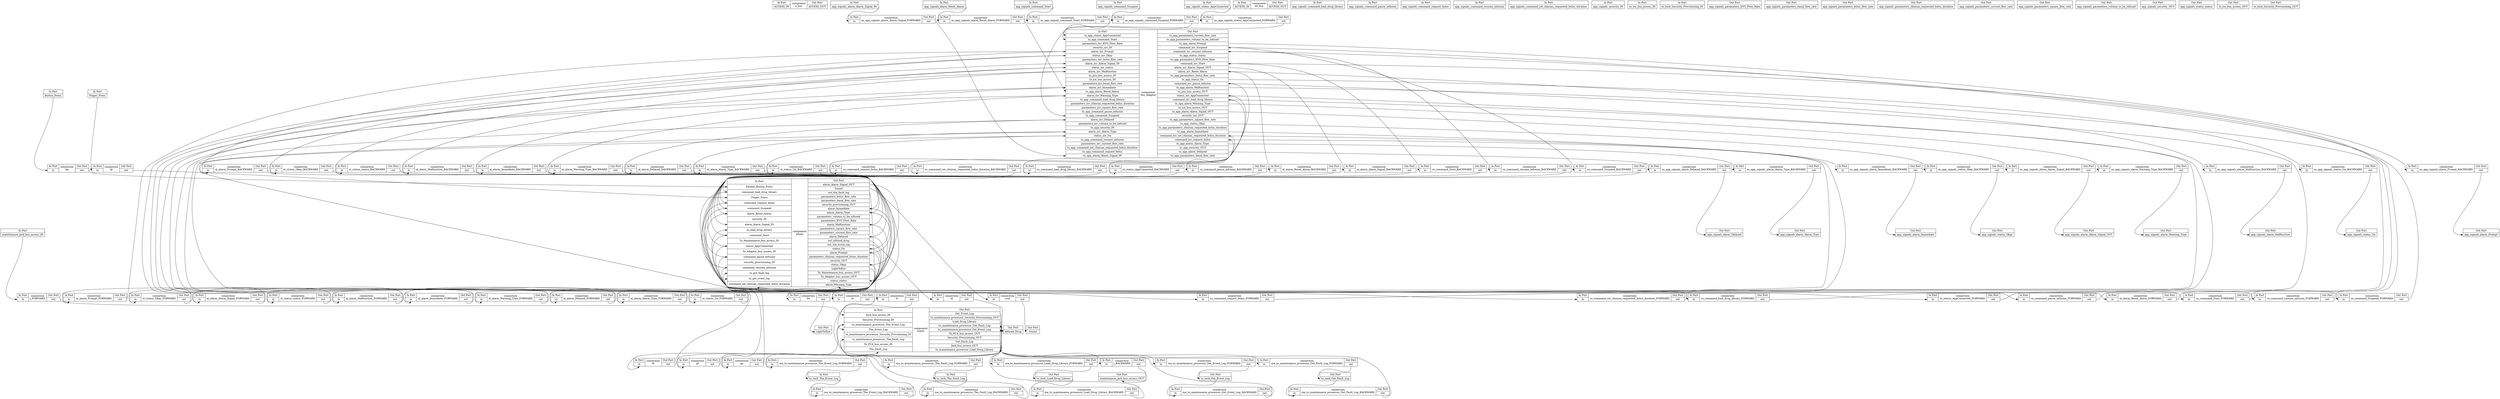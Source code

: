 digraph "component:$$AWAS#wrap_pca_imp_Instance" {

  rankdir=TB

   "component:$$AWAS$wrap_pca_imp_Instance#a_bus" [label="{In Port|<ACCESS_IN>ACCESS_IN} |component\na_bus|{Out Port|<ACCESS_OUT>ACCESS_OUT} ",  shape="record"] 
   "component:$$AWAS$wrap_pca_imp_Instance#bus_adaptor" [label="{In Port|<to_app_status_AppConnected>to_app_status_AppConnected|<to_app_command_Start>to_app_command_Start|<parameters_inv_KVO_Flow_Rate>parameters_inv_KVO_Flow_Rate|<security_inv_IN>security_inv_IN|<alarm_inv_Prompt>alarm_inv_Prompt|<status_inv_Okay>status_inv_Okay|<parameters_inv_bolus_flow_rate>parameters_inv_bolus_flow_rate|<alarm_inv_Alarm_Signal_IN>alarm_inv_Alarm_Signal_IN|<status_inv_status>status_inv_status|<alarm_inv_Malfunction>alarm_inv_Malfunction|<to_pca_bus_access_IN>to_pca_bus_access_IN|<to_ice_bus_access_IN>to_ice_bus_access_IN|<parameters_inv_basal_flow_rate>parameters_inv_basal_flow_rate|<alarm_inv_Immediate>alarm_inv_Immediate|<to_app_alarm_Reset_Alarm>to_app_alarm_Reset_Alarm|<alarm_inv_Warning_Type>alarm_inv_Warning_Type|<to_app_command_load_drug_library>to_app_command_load_drug_library|<parameters_inv_clinican_requested_bolus_duration>parameters_inv_clinican_requested_bolus_duration|<parameters_inv_square_flow_rate>parameters_inv_square_flow_rate|<to_app_command_pause_infusion>to_app_command_pause_infusion|<to_app_command_Suspend>to_app_command_Suspend|<alarm_inv_Delayed>alarm_inv_Delayed|<parameters_inv_volume_to_be_infused>parameters_inv_volume_to_be_infused|<to_app_security_IN>to_app_security_IN|<alarm_inv_Alarm_Type>alarm_inv_Alarm_Type|<status_inv_On>status_inv_On|<to_app_command_resume_infusion>to_app_command_resume_infusion|<parameters_inv_current_flow_rate>parameters_inv_current_flow_rate|<to_app_command_set_clinican_requested_bolus_duration>to_app_command_set_clinican_requested_bolus_duration|<to_app_command_request_bolus>to_app_command_request_bolus|<to_app_alarm_Alarm_Signal_IN>to_app_alarm_Alarm_Signal_IN} |component\nbus_adaptor|{Out Port|<to_app_parameters_current_flow_rate>to_app_parameters_current_flow_rate|<to_app_parameters_volume_to_be_infused>to_app_parameters_volume_to_be_infused|<to_app_alarm_Prompt>to_app_alarm_Prompt|<command_inv_Suspend>command_inv_Suspend|<command_inv_resume_infusion>command_inv_resume_infusion|<to_app_status_status>to_app_status_status|<to_app_parameters_KVO_Flow_Rate>to_app_parameters_KVO_Flow_Rate|<command_inv_Start>command_inv_Start|<alarm_inv_Alarm_Signal_OUT>alarm_inv_Alarm_Signal_OUT|<alarm_inv_Reset_Alarm>alarm_inv_Reset_Alarm|<to_app_parameters_bolus_flow_rate>to_app_parameters_bolus_flow_rate|<to_app_status_On>to_app_status_On|<command_inv_pause_infusion>command_inv_pause_infusion|<to_app_alarm_Malfunction>to_app_alarm_Malfunction|<to_pca_bus_access_OUT>to_pca_bus_access_OUT|<status_inv_AppConnected>status_inv_AppConnected|<command_inv_load_drug_library>command_inv_load_drug_library|<to_app_alarm_Warning_Type>to_app_alarm_Warning_Type|<to_ice_bus_access_OUT>to_ice_bus_access_OUT|<to_app_alarm_Alarm_Signal_OUT>to_app_alarm_Alarm_Signal_OUT|<security_inv_OUT>security_inv_OUT|<to_app_parameters_square_flow_rate>to_app_parameters_square_flow_rate|<to_app_status_Okay>to_app_status_Okay|<to_app_parameters_clinican_requested_bolus_duration>to_app_parameters_clinican_requested_bolus_duration|<to_app_alarm_Immediate>to_app_alarm_Immediate|<command_inv_set_clinican_requested_bolus_duration>command_inv_set_clinican_requested_bolus_duration|<command_inv_request_bolus>command_inv_request_bolus|<to_app_alarm_Alarm_Type>to_app_alarm_Alarm_Type|<to_app_security_OUT>to_app_security_OUT|<to_app_alarm_Delayed>to_app_alarm_Delayed|<to_app_parameters_basal_flow_rate>to_app_parameters_basal_flow_rate} ",  shape="record"] 
   "component:$$AWAS$wrap_pca_imp_Instance#im_bus" [label="{In Port|<ACCESS_IN>ACCESS_IN} |component\nim_bus|{Out Port|<ACCESS_OUT>ACCESS_OUT} ",  shape="record"] 
   "component:$$AWAS$wrap_pca_imp_Instance#maint" [label="{In Port|<Jack_bus_access_IN>Jack_bus_access_IN|<Security_Provisioning_IN>Security_Provisioning_IN|<to_maintenance_processor_The_Event_Log>to_maintenance_processor_The_Event_Log|<The_Event_Log>The_Event_Log|<to_maintenance_processor_Security_Provisioning_IN>to_maintenance_processor_Security_Provisioning_IN|<to_maintenance_processor_The_Fault_Log>to_maintenance_processor_The_Fault_Log|<To_PCA_bus_access_IN>To_PCA_bus_access_IN|<The_Fault_Log>The_Fault_Log} |component\nmaint|{Out Port|<Get_Event_Log>Get_Event_Log|<to_maintenance_processor_Security_Provisioning_OUT>to_maintenance_processor_Security_Provisioning_OUT|<Load_Drug_Library>Load_Drug_Library|<to_maintenance_processor_Get_Fault_Log>to_maintenance_processor_Get_Fault_Log|<to_maintenance_processor_Get_Event_Log>to_maintenance_processor_Get_Event_Log|<To_PCA_bus_access_OUT>To_PCA_bus_access_OUT|<Security_Provisioning_OUT>Security_Provisioning_OUT|<Get_Fault_Log>Get_Fault_Log|<Jack_bus_access_OUT>Jack_bus_access_OUT|<to_maintenance_processor_Load_Drug_Library>to_maintenance_processor_Load_Drug_Library} ",  shape="record"] 
   "component:$$AWAS$wrap_pca_imp_Instance#pump" [label="{In Port|<Patient_Button_Press>Patient_Button_Press|<command_load_drug_library>command_load_drug_library|<Finger_Press>Finger_Press|<command_request_bolus>command_request_bolus|<command_Suspend>command_Suspend|<alarm_Reset_Alarm>alarm_Reset_Alarm|<security_IN>security_IN|<alarm_Alarm_Signal_IN>alarm_Alarm_Signal_IN|<in_load_drug_library>in_load_drug_library|<command_Start>command_Start|<To_Maintenance_bus_access_IN>To_Maintenance_bus_access_IN|<status_AppConnected>status_AppConnected|<To_Adaptor_bus_access_IN>To_Adaptor_bus_access_IN|<command_pause_infusion>command_pause_infusion|<security_provisioning_IN>security_provisioning_IN|<command_resume_infusion>command_resume_infusion|<in_get_fault_log>in_get_fault_log|<in_get_event_log>in_get_event_log|<command_set_clinican_requested_bolus_duration>command_set_clinican_requested_bolus_duration} |component\npump|{Out Port|<alarm_Alarm_Signal_OUT>alarm_Alarm_Signal_OUT|<Sound>Sound|<out_the_fault_log>out_the_fault_log|<parameters_bolus_flow_rate>parameters_bolus_flow_rate|<parameters_basal_flow_rate>parameters_basal_flow_rate|<security_provisioning_OUT>security_provisioning_OUT|<alarm_Immediate>alarm_Immediate|<alarm_Alarm_Type>alarm_Alarm_Type|<parameters_volume_to_be_infused>parameters_volume_to_be_infused|<parameters_KVO_Flow_Rate>parameters_KVO_Flow_Rate|<alarm_Malfunction>alarm_Malfunction|<parameters_square_flow_rate>parameters_square_flow_rate|<parameters_current_flow_rate>parameters_current_flow_rate|<alarm_Delayed>alarm_Delayed|<out_infused_drug>out_infused_drug|<out_the_event_log>out_the_event_log|<status_On>status_On|<alarm_Prompt>alarm_Prompt|<parameters_clinican_requested_bolus_duration>parameters_clinican_requested_bolus_duration|<security_OUT>security_OUT|<status_Okay>status_Okay|<LightToEye>LightToEye|<To_Maintenance_bus_access_OUT>To_Maintenance_bus_access_OUT|<To_Adaptor_bus_access_OUT>To_Adaptor_bus_access_OUT|<status_status>status_status|<alarm_Warning_Type>alarm_Warning_Type} ",  shape="record"] 
   "connection:$$AWAS$wrap_pca_imp_Instance#al_alarm_Alarm_Signal_BACKWARD" [label="{In Port|<in>in} |connection\nal_alarm_Alarm_Signal_BACKWARD|{Out Port|<out>out} ",  shape="record"] 
   "connection:$$AWAS$wrap_pca_imp_Instance#al_alarm_Alarm_Signal_FORWARD" [label="{In Port|<in>in} |connection\nal_alarm_Alarm_Signal_FORWARD|{Out Port|<out>out} ",  shape="record"] 
   "connection:$$AWAS$wrap_pca_imp_Instance#al_alarm_Alarm_Type_BACKWARD" [label="{In Port|<in>in} |connection\nal_alarm_Alarm_Type_BACKWARD|{Out Port|<out>out} ",  shape="record"] 
   "connection:$$AWAS$wrap_pca_imp_Instance#al_alarm_Alarm_Type_FORWARD" [label="{In Port|<in>in} |connection\nal_alarm_Alarm_Type_FORWARD|{Out Port|<out>out} ",  shape="record"] 
   "connection:$$AWAS$wrap_pca_imp_Instance#al_alarm_Delayed_BACKWARD" [label="{In Port|<in>in} |connection\nal_alarm_Delayed_BACKWARD|{Out Port|<out>out} ",  shape="record"] 
   "connection:$$AWAS$wrap_pca_imp_Instance#al_alarm_Delayed_FORWARD" [label="{In Port|<in>in} |connection\nal_alarm_Delayed_FORWARD|{Out Port|<out>out} ",  shape="record"] 
   "connection:$$AWAS$wrap_pca_imp_Instance#al_alarm_Immediate_BACKWARD" [label="{In Port|<in>in} |connection\nal_alarm_Immediate_BACKWARD|{Out Port|<out>out} ",  shape="record"] 
   "connection:$$AWAS$wrap_pca_imp_Instance#al_alarm_Immediate_FORWARD" [label="{In Port|<in>in} |connection\nal_alarm_Immediate_FORWARD|{Out Port|<out>out} ",  shape="record"] 
   "connection:$$AWAS$wrap_pca_imp_Instance#al_alarm_Malfunction_BACKWARD" [label="{In Port|<in>in} |connection\nal_alarm_Malfunction_BACKWARD|{Out Port|<out>out} ",  shape="record"] 
   "connection:$$AWAS$wrap_pca_imp_Instance#al_alarm_Malfunction_FORWARD" [label="{In Port|<in>in} |connection\nal_alarm_Malfunction_FORWARD|{Out Port|<out>out} ",  shape="record"] 
   "connection:$$AWAS$wrap_pca_imp_Instance#al_alarm_Prompt_BACKWARD" [label="{In Port|<in>in} |connection\nal_alarm_Prompt_BACKWARD|{Out Port|<out>out} ",  shape="record"] 
   "connection:$$AWAS$wrap_pca_imp_Instance#al_alarm_Prompt_FORWARD" [label="{In Port|<in>in} |connection\nal_alarm_Prompt_FORWARD|{Out Port|<out>out} ",  shape="record"] 
   "connection:$$AWAS$wrap_pca_imp_Instance#al_alarm_Reset_Alarm_BACKWARD" [label="{In Port|<in>in} |connection\nal_alarm_Reset_Alarm_BACKWARD|{Out Port|<out>out} ",  shape="record"] 
   "connection:$$AWAS$wrap_pca_imp_Instance#al_alarm_Reset_Alarm_FORWARD" [label="{In Port|<in>in} |connection\nal_alarm_Reset_Alarm_FORWARD|{Out Port|<out>out} ",  shape="record"] 
   "connection:$$AWAS$wrap_pca_imp_Instance#al_alarm_Warning_Type_BACKWARD" [label="{In Port|<in>in} |connection\nal_alarm_Warning_Type_BACKWARD|{Out Port|<out>out} ",  shape="record"] 
   "connection:$$AWAS$wrap_pca_imp_Instance#al_alarm_Warning_Type_FORWARD" [label="{In Port|<in>in} |connection\nal_alarm_Warning_Type_FORWARD|{Out Port|<out>out} ",  shape="record"] 
   "connection:$$AWAS$wrap_pca_imp_Instance#as_app_signals_alarm_Alarm_Signal_BACKWARD" [label="{In Port|<in>in} |connection\nas_app_signals_alarm_Alarm_Signal_BACKWARD|{Out Port|<out>out} ",  shape="record"] 
   "connection:$$AWAS$wrap_pca_imp_Instance#as_app_signals_alarm_Alarm_Signal_FORWARD" [label="{In Port|<in>in} |connection\nas_app_signals_alarm_Alarm_Signal_FORWARD|{Out Port|<out>out} ",  shape="record"] 
   "connection:$$AWAS$wrap_pca_imp_Instance#as_app_signals_alarm_Alarm_Type_BACKWARD" [label="{In Port|<in>in} |connection\nas_app_signals_alarm_Alarm_Type_BACKWARD|{Out Port|<out>out} ",  shape="record"] 
   "connection:$$AWAS$wrap_pca_imp_Instance#as_app_signals_alarm_Delayed_BACKWARD" [label="{In Port|<in>in} |connection\nas_app_signals_alarm_Delayed_BACKWARD|{Out Port|<out>out} ",  shape="record"] 
   "connection:$$AWAS$wrap_pca_imp_Instance#as_app_signals_alarm_Immediate_BACKWARD" [label="{In Port|<in>in} |connection\nas_app_signals_alarm_Immediate_BACKWARD|{Out Port|<out>out} ",  shape="record"] 
   "connection:$$AWAS$wrap_pca_imp_Instance#as_app_signals_alarm_Malfunction_BACKWARD" [label="{In Port|<in>in} |connection\nas_app_signals_alarm_Malfunction_BACKWARD|{Out Port|<out>out} ",  shape="record"] 
   "connection:$$AWAS$wrap_pca_imp_Instance#as_app_signals_alarm_Prompt_BACKWARD" [label="{In Port|<in>in} |connection\nas_app_signals_alarm_Prompt_BACKWARD|{Out Port|<out>out} ",  shape="record"] 
   "connection:$$AWAS$wrap_pca_imp_Instance#as_app_signals_alarm_Reset_Alarm_FORWARD" [label="{In Port|<in>in} |connection\nas_app_signals_alarm_Reset_Alarm_FORWARD|{Out Port|<out>out} ",  shape="record"] 
   "connection:$$AWAS$wrap_pca_imp_Instance#as_app_signals_alarm_Warning_Type_BACKWARD" [label="{In Port|<in>in} |connection\nas_app_signals_alarm_Warning_Type_BACKWARD|{Out Port|<out>out} ",  shape="record"] 
   "connection:$$AWAS$wrap_pca_imp_Instance#as_app_signals_command_Start_FORWARD" [label="{In Port|<in>in} |connection\nas_app_signals_command_Start_FORWARD|{Out Port|<out>out} ",  shape="record"] 
   "connection:$$AWAS$wrap_pca_imp_Instance#as_app_signals_command_Suspend_FORWARD" [label="{In Port|<in>in} |connection\nas_app_signals_command_Suspend_FORWARD|{Out Port|<out>out} ",  shape="record"] 
   "connection:$$AWAS$wrap_pca_imp_Instance#as_app_signals_status_AppConnected_FORWARD" [label="{In Port|<in>in} |connection\nas_app_signals_status_AppConnected_FORWARD|{Out Port|<out>out} ",  shape="record"] 
   "connection:$$AWAS$wrap_pca_imp_Instance#as_app_signals_status_Okay_BACKWARD" [label="{In Port|<in>in} |connection\nas_app_signals_status_Okay_BACKWARD|{Out Port|<out>out} ",  shape="record"] 
   "connection:$$AWAS$wrap_pca_imp_Instance#as_app_signals_status_On_BACKWARD" [label="{In Port|<in>in} |connection\nas_app_signals_status_On_BACKWARD|{Out Port|<out>out} ",  shape="record"] 
   "connection:$$AWAS$wrap_pca_imp_Instance#bp" [label="{In Port|<in>in} |connection\nbp|{Out Port|<out>out} ",  shape="record"] 
   "connection:$$AWAS$wrap_pca_imp_Instance#co_command_Start_BACKWARD" [label="{In Port|<in>in} |connection\nco_command_Start_BACKWARD|{Out Port|<out>out} ",  shape="record"] 
   "connection:$$AWAS$wrap_pca_imp_Instance#co_command_Start_FORWARD" [label="{In Port|<in>in} |connection\nco_command_Start_FORWARD|{Out Port|<out>out} ",  shape="record"] 
   "connection:$$AWAS$wrap_pca_imp_Instance#co_command_Suspend_BACKWARD" [label="{In Port|<in>in} |connection\nco_command_Suspend_BACKWARD|{Out Port|<out>out} ",  shape="record"] 
   "connection:$$AWAS$wrap_pca_imp_Instance#co_command_Suspend_FORWARD" [label="{In Port|<in>in} |connection\nco_command_Suspend_FORWARD|{Out Port|<out>out} ",  shape="record"] 
   "connection:$$AWAS$wrap_pca_imp_Instance#co_command_load_drug_library_BACKWARD" [label="{In Port|<in>in} |connection\nco_command_load_drug_library_BACKWARD|{Out Port|<out>out} ",  shape="record"] 
   "connection:$$AWAS$wrap_pca_imp_Instance#co_command_load_drug_library_FORWARD" [label="{In Port|<in>in} |connection\nco_command_load_drug_library_FORWARD|{Out Port|<out>out} ",  shape="record"] 
   "connection:$$AWAS$wrap_pca_imp_Instance#co_command_pause_infusion_BACKWARD" [label="{In Port|<in>in} |connection\nco_command_pause_infusion_BACKWARD|{Out Port|<out>out} ",  shape="record"] 
   "connection:$$AWAS$wrap_pca_imp_Instance#co_command_pause_infusion_FORWARD" [label="{In Port|<in>in} |connection\nco_command_pause_infusion_FORWARD|{Out Port|<out>out} ",  shape="record"] 
   "connection:$$AWAS$wrap_pca_imp_Instance#co_command_request_bolus_BACKWARD" [label="{In Port|<in>in} |connection\nco_command_request_bolus_BACKWARD|{Out Port|<out>out} ",  shape="record"] 
   "connection:$$AWAS$wrap_pca_imp_Instance#co_command_request_bolus_FORWARD" [label="{In Port|<in>in} |connection\nco_command_request_bolus_FORWARD|{Out Port|<out>out} ",  shape="record"] 
   "connection:$$AWAS$wrap_pca_imp_Instance#co_command_resume_infusion_BACKWARD" [label="{In Port|<in>in} |connection\nco_command_resume_infusion_BACKWARD|{Out Port|<out>out} ",  shape="record"] 
   "connection:$$AWAS$wrap_pca_imp_Instance#co_command_resume_infusion_FORWARD" [label="{In Port|<in>in} |connection\nco_command_resume_infusion_FORWARD|{Out Port|<out>out} ",  shape="record"] 
   "connection:$$AWAS$wrap_pca_imp_Instance#co_command_set_clinican_requested_bolus_duration_BACKWARD" [label="{In Port|<in>in} |connection\nco_command_set_clinican_requested_bolus_duration_BACKWARD|{Out Port|<out>out} ",  shape="record"] 
   "connection:$$AWAS$wrap_pca_imp_Instance#co_command_set_clinican_requested_bolus_duration_FORWARD" [label="{In Port|<in>in} |connection\nco_command_set_clinican_requested_bolus_duration_FORWARD|{Out Port|<out>out} ",  shape="record"] 
   "connection:$$AWAS$wrap_pca_imp_Instance#dl" [label="{In Port|<in>in} |connection\ndl|{Out Port|<out>out} ",  shape="record"] 
   "connection:$$AWAS$wrap_pca_imp_Instance#fp" [label="{In Port|<in>in} |connection\nfp|{Out Port|<out>out} ",  shape="record"] 
   "connection:$$AWAS$wrap_pca_imp_Instance#ge" [label="{In Port|<in>in} |connection\nge|{Out Port|<out>out} ",  shape="record"] 
   "connection:$$AWAS$wrap_pca_imp_Instance#gf" [label="{In Port|<in>in} |connection\ngf|{Out Port|<out>out} ",  shape="record"] 
   "connection:$$AWAS$wrap_pca_imp_Instance#id" [label="{In Port|<in>in} |connection\nid|{Out Port|<out>out} ",  shape="record"] 
   "connection:$$AWAS$wrap_pca_imp_Instance#j_BACKWARD" [label="{In Port|<in>in} |connection\nj_BACKWARD|{Out Port|<out>out} ",  shape="record"] 
   "connection:$$AWAS$wrap_pca_imp_Instance#j_FORWARD" [label="{In Port|<in>in} |connection\nj_FORWARD|{Out Port|<out>out} ",  shape="record"] 
   "connection:$$AWAS$wrap_pca_imp_Instance#lte" [label="{In Port|<in>in} |connection\nlte|{Out Port|<out>out} ",  shape="record"] 
   "connection:$$AWAS$wrap_pca_imp_Instance#ma_to_maintenance_processor_Get_Event_Log_BACKWARD" [label="{In Port|<in>in} |connection\nma_to_maintenance_processor_Get_Event_Log_BACKWARD|{Out Port|<out>out} ",  shape="record"] 
   "connection:$$AWAS$wrap_pca_imp_Instance#ma_to_maintenance_processor_Get_Event_Log_FORWARD" [label="{In Port|<in>in} |connection\nma_to_maintenance_processor_Get_Event_Log_FORWARD|{Out Port|<out>out} ",  shape="record"] 
   "connection:$$AWAS$wrap_pca_imp_Instance#ma_to_maintenance_processor_Get_Fault_Log_BACKWARD" [label="{In Port|<in>in} |connection\nma_to_maintenance_processor_Get_Fault_Log_BACKWARD|{Out Port|<out>out} ",  shape="record"] 
   "connection:$$AWAS$wrap_pca_imp_Instance#ma_to_maintenance_processor_Get_Fault_Log_FORWARD" [label="{In Port|<in>in} |connection\nma_to_maintenance_processor_Get_Fault_Log_FORWARD|{Out Port|<out>out} ",  shape="record"] 
   "connection:$$AWAS$wrap_pca_imp_Instance#ma_to_maintenance_processor_Load_Drug_Library_BACKWARD" [label="{In Port|<in>in} |connection\nma_to_maintenance_processor_Load_Drug_Library_BACKWARD|{Out Port|<out>out} ",  shape="record"] 
   "connection:$$AWAS$wrap_pca_imp_Instance#ma_to_maintenance_processor_Load_Drug_Library_FORWARD" [label="{In Port|<in>in} |connection\nma_to_maintenance_processor_Load_Drug_Library_FORWARD|{Out Port|<out>out} ",  shape="record"] 
   "connection:$$AWAS$wrap_pca_imp_Instance#ma_to_maintenance_processor_The_Event_Log_BACKWARD" [label="{In Port|<in>in} |connection\nma_to_maintenance_processor_The_Event_Log_BACKWARD|{Out Port|<out>out} ",  shape="record"] 
   "connection:$$AWAS$wrap_pca_imp_Instance#ma_to_maintenance_processor_The_Event_Log_FORWARD" [label="{In Port|<in>in} |connection\nma_to_maintenance_processor_The_Event_Log_FORWARD|{Out Port|<out>out} ",  shape="record"] 
   "connection:$$AWAS$wrap_pca_imp_Instance#ma_to_maintenance_processor_The_Fault_Log_BACKWARD" [label="{In Port|<in>in} |connection\nma_to_maintenance_processor_The_Fault_Log_BACKWARD|{Out Port|<out>out} ",  shape="record"] 
   "connection:$$AWAS$wrap_pca_imp_Instance#ma_to_maintenance_processor_The_Fault_Log_FORWARD" [label="{In Port|<in>in} |connection\nma_to_maintenance_processor_The_Fault_Log_FORWARD|{Out Port|<out>out} ",  shape="record"] 
   "connection:$$AWAS$wrap_pca_imp_Instance#snd" [label="{In Port|<in>in} |connection\nsnd|{Out Port|<out>out} ",  shape="record"] 
   "connection:$$AWAS$wrap_pca_imp_Instance#st_status_AppConnected_BACKWARD" [label="{In Port|<in>in} |connection\nst_status_AppConnected_BACKWARD|{Out Port|<out>out} ",  shape="record"] 
   "connection:$$AWAS$wrap_pca_imp_Instance#st_status_AppConnected_FORWARD" [label="{In Port|<in>in} |connection\nst_status_AppConnected_FORWARD|{Out Port|<out>out} ",  shape="record"] 
   "connection:$$AWAS$wrap_pca_imp_Instance#st_status_Okay_BACKWARD" [label="{In Port|<in>in} |connection\nst_status_Okay_BACKWARD|{Out Port|<out>out} ",  shape="record"] 
   "connection:$$AWAS$wrap_pca_imp_Instance#st_status_Okay_FORWARD" [label="{In Port|<in>in} |connection\nst_status_Okay_FORWARD|{Out Port|<out>out} ",  shape="record"] 
   "connection:$$AWAS$wrap_pca_imp_Instance#st_status_On_BACKWARD" [label="{In Port|<in>in} |connection\nst_status_On_BACKWARD|{Out Port|<out>out} ",  shape="record"] 
   "connection:$$AWAS$wrap_pca_imp_Instance#st_status_On_FORWARD" [label="{In Port|<in>in} |connection\nst_status_On_FORWARD|{Out Port|<out>out} ",  shape="record"] 
   "connection:$$AWAS$wrap_pca_imp_Instance#st_status_status_BACKWARD" [label="{In Port|<in>in} |connection\nst_status_status_BACKWARD|{Out Port|<out>out} ",  shape="record"] 
   "connection:$$AWAS$wrap_pca_imp_Instance#st_status_status_FORWARD" [label="{In Port|<in>in} |connection\nst_status_status_FORWARD|{Out Port|<out>out} ",  shape="record"] 
   "connection:$$AWAS$wrap_pca_imp_Instance#te" [label="{In Port|<in>in} |connection\nte|{Out Port|<out>out} ",  shape="record"] 
   "connection:$$AWAS$wrap_pca_imp_Instance#tf" [label="{In Port|<in>in} |connection\ntf|{Out Port|<out>out} ",  shape="record"] 
   "port-in:$$AWAS$wrap_pca_imp_Instance#Button_Press" [label="{In Port|<Button_Press>Button_Press}", rank="source", shape="record"] 
   "port-in:$$AWAS$wrap_pca_imp_Instance#Finger_Press" [label="{In Port|<Finger_Press>Finger_Press}", rank="source", shape="record"] 
   "port-in:$$AWAS$wrap_pca_imp_Instance#app_signals_alarm_Alarm_Signal_IN" [label="{In Port|<app_signals_alarm_Alarm_Signal_IN>app_signals_alarm_Alarm_Signal_IN}", rank="source", shape="record"] 
   "port-in:$$AWAS$wrap_pca_imp_Instance#app_signals_alarm_Reset_Alarm" [label="{In Port|<app_signals_alarm_Reset_Alarm>app_signals_alarm_Reset_Alarm}", rank="source", shape="record"] 
   "port-in:$$AWAS$wrap_pca_imp_Instance#app_signals_command_Start" [label="{In Port|<app_signals_command_Start>app_signals_command_Start}", rank="source", shape="record"] 
   "port-in:$$AWAS$wrap_pca_imp_Instance#app_signals_command_Suspend" [label="{In Port|<app_signals_command_Suspend>app_signals_command_Suspend}", rank="source", shape="record"] 
   "port-in:$$AWAS$wrap_pca_imp_Instance#app_signals_command_load_drug_library" [label="{In Port|<app_signals_command_load_drug_library>app_signals_command_load_drug_library}", rank="source", shape="record"] 
   "port-in:$$AWAS$wrap_pca_imp_Instance#app_signals_command_pause_infusion" [label="{In Port|<app_signals_command_pause_infusion>app_signals_command_pause_infusion}", rank="source", shape="record"] 
   "port-in:$$AWAS$wrap_pca_imp_Instance#app_signals_command_request_bolus" [label="{In Port|<app_signals_command_request_bolus>app_signals_command_request_bolus}", rank="source", shape="record"] 
   "port-in:$$AWAS$wrap_pca_imp_Instance#app_signals_command_resume_infusion" [label="{In Port|<app_signals_command_resume_infusion>app_signals_command_resume_infusion}", rank="source", shape="record"] 
   "port-in:$$AWAS$wrap_pca_imp_Instance#app_signals_command_set_clinican_requested_bolus_duration" [label="{In Port|<app_signals_command_set_clinican_requested_bolus_duration>app_signals_command_set_clinican_requested_bolus_duration}", rank="source", shape="record"] 
   "port-in:$$AWAS$wrap_pca_imp_Instance#app_signals_security_IN" [label="{In Port|<app_signals_security_IN>app_signals_security_IN}", rank="source", shape="record"] 
   "port-in:$$AWAS$wrap_pca_imp_Instance#app_signals_status_AppConnected" [label="{In Port|<app_signals_status_AppConnected>app_signals_status_AppConnected}", rank="source", shape="record"] 
   "port-in:$$AWAS$wrap_pca_imp_Instance#maintenance_jack_bus_access_IN" [label="{In Port|<maintenance_jack_bus_access_IN>maintenance_jack_bus_access_IN}", rank="source", shape="record"] 
   "port-in:$$AWAS$wrap_pca_imp_Instance#to_ice_bus_access_IN" [label="{In Port|<to_ice_bus_access_IN>to_ice_bus_access_IN}", rank="source", shape="record"] 
   "port-in:$$AWAS$wrap_pca_imp_Instance#to_tech_Security_Provisioning_IN" [label="{In Port|<to_tech_Security_Provisioning_IN>to_tech_Security_Provisioning_IN}", rank="source", shape="record"] 
   "port-in:$$AWAS$wrap_pca_imp_Instance#to_tech_The_Event_Log" [label="{In Port|<to_tech_The_Event_Log>to_tech_The_Event_Log}", rank="source", shape="record"] 
   "port-in:$$AWAS$wrap_pca_imp_Instance#to_tech_The_Fault_Log" [label="{In Port|<to_tech_The_Fault_Log>to_tech_The_Fault_Log}", rank="source", shape="record"] 
   "port-out:$$AWAS$wrap_pca_imp_Instance#Infused_Drug" [label="{Out Port|<Infused_Drug>Infused_Drug}", rank="sink", shape="record"] 
   "port-out:$$AWAS$wrap_pca_imp_Instance#LightToEye" [label="{Out Port|<LightToEye>LightToEye}", rank="sink", shape="record"] 
   "port-out:$$AWAS$wrap_pca_imp_Instance#Sound" [label="{Out Port|<Sound>Sound}", rank="sink", shape="record"] 
   "port-out:$$AWAS$wrap_pca_imp_Instance#app_signals_alarm_Alarm_Signal_OUT" [label="{Out Port|<app_signals_alarm_Alarm_Signal_OUT>app_signals_alarm_Alarm_Signal_OUT}", rank="sink", shape="record"] 
   "port-out:$$AWAS$wrap_pca_imp_Instance#app_signals_alarm_Alarm_Type" [label="{Out Port|<app_signals_alarm_Alarm_Type>app_signals_alarm_Alarm_Type}", rank="sink", shape="record"] 
   "port-out:$$AWAS$wrap_pca_imp_Instance#app_signals_alarm_Delayed" [label="{Out Port|<app_signals_alarm_Delayed>app_signals_alarm_Delayed}", rank="sink", shape="record"] 
   "port-out:$$AWAS$wrap_pca_imp_Instance#app_signals_alarm_Immediate" [label="{Out Port|<app_signals_alarm_Immediate>app_signals_alarm_Immediate}", rank="sink", shape="record"] 
   "port-out:$$AWAS$wrap_pca_imp_Instance#app_signals_alarm_Malfunction" [label="{Out Port|<app_signals_alarm_Malfunction>app_signals_alarm_Malfunction}", rank="sink", shape="record"] 
   "port-out:$$AWAS$wrap_pca_imp_Instance#app_signals_alarm_Prompt" [label="{Out Port|<app_signals_alarm_Prompt>app_signals_alarm_Prompt}", rank="sink", shape="record"] 
   "port-out:$$AWAS$wrap_pca_imp_Instance#app_signals_alarm_Warning_Type" [label="{Out Port|<app_signals_alarm_Warning_Type>app_signals_alarm_Warning_Type}", rank="sink", shape="record"] 
   "port-out:$$AWAS$wrap_pca_imp_Instance#app_signals_parameters_KVO_Flow_Rate" [label="{Out Port|<app_signals_parameters_KVO_Flow_Rate>app_signals_parameters_KVO_Flow_Rate}", rank="sink", shape="record"] 
   "port-out:$$AWAS$wrap_pca_imp_Instance#app_signals_parameters_basal_flow_rate" [label="{Out Port|<app_signals_parameters_basal_flow_rate>app_signals_parameters_basal_flow_rate}", rank="sink", shape="record"] 
   "port-out:$$AWAS$wrap_pca_imp_Instance#app_signals_parameters_bolus_flow_rate" [label="{Out Port|<app_signals_parameters_bolus_flow_rate>app_signals_parameters_bolus_flow_rate}", rank="sink", shape="record"] 
   "port-out:$$AWAS$wrap_pca_imp_Instance#app_signals_parameters_clinican_requested_bolus_duration" [label="{Out Port|<app_signals_parameters_clinican_requested_bolus_duration>app_signals_parameters_clinican_requested_bolus_duration}", rank="sink", shape="record"] 
   "port-out:$$AWAS$wrap_pca_imp_Instance#app_signals_parameters_current_flow_rate" [label="{Out Port|<app_signals_parameters_current_flow_rate>app_signals_parameters_current_flow_rate}", rank="sink", shape="record"] 
   "port-out:$$AWAS$wrap_pca_imp_Instance#app_signals_parameters_square_flow_rate" [label="{Out Port|<app_signals_parameters_square_flow_rate>app_signals_parameters_square_flow_rate}", rank="sink", shape="record"] 
   "port-out:$$AWAS$wrap_pca_imp_Instance#app_signals_parameters_volume_to_be_infused" [label="{Out Port|<app_signals_parameters_volume_to_be_infused>app_signals_parameters_volume_to_be_infused}", rank="sink", shape="record"] 
   "port-out:$$AWAS$wrap_pca_imp_Instance#app_signals_security_OUT" [label="{Out Port|<app_signals_security_OUT>app_signals_security_OUT}", rank="sink", shape="record"] 
   "port-out:$$AWAS$wrap_pca_imp_Instance#app_signals_status_Okay" [label="{Out Port|<app_signals_status_Okay>app_signals_status_Okay}", rank="sink", shape="record"] 
   "port-out:$$AWAS$wrap_pca_imp_Instance#app_signals_status_On" [label="{Out Port|<app_signals_status_On>app_signals_status_On}", rank="sink", shape="record"] 
   "port-out:$$AWAS$wrap_pca_imp_Instance#app_signals_status_status" [label="{Out Port|<app_signals_status_status>app_signals_status_status}", rank="sink", shape="record"] 
   "port-out:$$AWAS$wrap_pca_imp_Instance#maintenance_jack_bus_access_OUT" [label="{Out Port|<maintenance_jack_bus_access_OUT>maintenance_jack_bus_access_OUT}", rank="sink", shape="record"] 
   "port-out:$$AWAS$wrap_pca_imp_Instance#to_ice_bus_access_OUT" [label="{Out Port|<to_ice_bus_access_OUT>to_ice_bus_access_OUT}", rank="sink", shape="record"] 
   "port-out:$$AWAS$wrap_pca_imp_Instance#to_tech_Get_Event_Log" [label="{Out Port|<to_tech_Get_Event_Log>to_tech_Get_Event_Log}", rank="sink", shape="record"] 
   "port-out:$$AWAS$wrap_pca_imp_Instance#to_tech_Get_Fault_Log" [label="{Out Port|<to_tech_Get_Fault_Log>to_tech_Get_Fault_Log}", rank="sink", shape="record"] 
   "port-out:$$AWAS$wrap_pca_imp_Instance#to_tech_Load_Drug_Library" [label="{Out Port|<to_tech_Load_Drug_Library>to_tech_Load_Drug_Library}", rank="sink", shape="record"] 
   "port-out:$$AWAS$wrap_pca_imp_Instance#to_tech_Security_Provisioning_OUT" [label="{Out Port|<to_tech_Security_Provisioning_OUT>to_tech_Security_Provisioning_OUT}", rank="sink", shape="record"] 

   "component:$$AWAS$wrap_pca_imp_Instance#bus_adaptor" -> "connection:$$AWAS$wrap_pca_imp_Instance#al_alarm_Alarm_Signal_BACKWARD" [headport=in, tailport=alarm_inv_Alarm_Signal_OUT] 
   "component:$$AWAS$wrap_pca_imp_Instance#bus_adaptor" -> "connection:$$AWAS$wrap_pca_imp_Instance#al_alarm_Alarm_Type_BACKWARD" [headport=in, tailport=alarm_inv_Alarm_Type] 
   "component:$$AWAS$wrap_pca_imp_Instance#bus_adaptor" -> "connection:$$AWAS$wrap_pca_imp_Instance#al_alarm_Delayed_BACKWARD" [headport=in, tailport=alarm_inv_Delayed] 
   "component:$$AWAS$wrap_pca_imp_Instance#bus_adaptor" -> "connection:$$AWAS$wrap_pca_imp_Instance#al_alarm_Immediate_BACKWARD" [headport=in, tailport=alarm_inv_Immediate] 
   "component:$$AWAS$wrap_pca_imp_Instance#bus_adaptor" -> "connection:$$AWAS$wrap_pca_imp_Instance#al_alarm_Malfunction_BACKWARD" [headport=in, tailport=alarm_inv_Malfunction] 
   "component:$$AWAS$wrap_pca_imp_Instance#bus_adaptor" -> "connection:$$AWAS$wrap_pca_imp_Instance#al_alarm_Prompt_BACKWARD" [headport=in, tailport=alarm_inv_Prompt] 
   "component:$$AWAS$wrap_pca_imp_Instance#bus_adaptor" -> "connection:$$AWAS$wrap_pca_imp_Instance#al_alarm_Reset_Alarm_BACKWARD" [headport=in, tailport=alarm_inv_Reset_Alarm] 
   "component:$$AWAS$wrap_pca_imp_Instance#bus_adaptor" -> "connection:$$AWAS$wrap_pca_imp_Instance#al_alarm_Warning_Type_BACKWARD" [headport=in, tailport=alarm_inv_Warning_Type] 
   "component:$$AWAS$wrap_pca_imp_Instance#bus_adaptor" -> "connection:$$AWAS$wrap_pca_imp_Instance#as_app_signals_alarm_Alarm_Signal_BACKWARD" [headport=in, tailport=to_app_alarm_Alarm_Signal_OUT] 
   "component:$$AWAS$wrap_pca_imp_Instance#bus_adaptor" -> "connection:$$AWAS$wrap_pca_imp_Instance#as_app_signals_alarm_Alarm_Type_BACKWARD" [headport=in, tailport=to_app_alarm_Alarm_Type] 
   "component:$$AWAS$wrap_pca_imp_Instance#bus_adaptor" -> "connection:$$AWAS$wrap_pca_imp_Instance#as_app_signals_alarm_Delayed_BACKWARD" [headport=in, tailport=to_app_alarm_Delayed] 
   "component:$$AWAS$wrap_pca_imp_Instance#bus_adaptor" -> "connection:$$AWAS$wrap_pca_imp_Instance#as_app_signals_alarm_Immediate_BACKWARD" [headport=in, tailport=to_app_alarm_Immediate] 
   "component:$$AWAS$wrap_pca_imp_Instance#bus_adaptor" -> "connection:$$AWAS$wrap_pca_imp_Instance#as_app_signals_alarm_Malfunction_BACKWARD" [headport=in, tailport=to_app_alarm_Malfunction] 
   "component:$$AWAS$wrap_pca_imp_Instance#bus_adaptor" -> "connection:$$AWAS$wrap_pca_imp_Instance#as_app_signals_alarm_Prompt_BACKWARD" [headport=in, tailport=to_app_alarm_Prompt] 
   "component:$$AWAS$wrap_pca_imp_Instance#bus_adaptor" -> "connection:$$AWAS$wrap_pca_imp_Instance#as_app_signals_alarm_Warning_Type_BACKWARD" [headport=in, tailport=to_app_alarm_Warning_Type] 
   "component:$$AWAS$wrap_pca_imp_Instance#bus_adaptor" -> "connection:$$AWAS$wrap_pca_imp_Instance#as_app_signals_status_Okay_BACKWARD" [headport=in, tailport=to_app_status_Okay] 
   "component:$$AWAS$wrap_pca_imp_Instance#bus_adaptor" -> "connection:$$AWAS$wrap_pca_imp_Instance#as_app_signals_status_On_BACKWARD" [headport=in, tailport=to_app_status_On] 
   "component:$$AWAS$wrap_pca_imp_Instance#bus_adaptor" -> "connection:$$AWAS$wrap_pca_imp_Instance#co_command_Start_BACKWARD" [headport=in, tailport=command_inv_Start] 
   "component:$$AWAS$wrap_pca_imp_Instance#bus_adaptor" -> "connection:$$AWAS$wrap_pca_imp_Instance#co_command_Suspend_BACKWARD" [headport=in, tailport=command_inv_Suspend] 
   "component:$$AWAS$wrap_pca_imp_Instance#bus_adaptor" -> "connection:$$AWAS$wrap_pca_imp_Instance#co_command_load_drug_library_BACKWARD" [headport=in, tailport=command_inv_load_drug_library] 
   "component:$$AWAS$wrap_pca_imp_Instance#bus_adaptor" -> "connection:$$AWAS$wrap_pca_imp_Instance#co_command_pause_infusion_BACKWARD" [headport=in, tailport=command_inv_pause_infusion] 
   "component:$$AWAS$wrap_pca_imp_Instance#bus_adaptor" -> "connection:$$AWAS$wrap_pca_imp_Instance#co_command_request_bolus_BACKWARD" [headport=in, tailport=command_inv_request_bolus] 
   "component:$$AWAS$wrap_pca_imp_Instance#bus_adaptor" -> "connection:$$AWAS$wrap_pca_imp_Instance#co_command_resume_infusion_BACKWARD" [headport=in, tailport=command_inv_resume_infusion] 
   "component:$$AWAS$wrap_pca_imp_Instance#bus_adaptor" -> "connection:$$AWAS$wrap_pca_imp_Instance#co_command_set_clinican_requested_bolus_duration_BACKWARD" [headport=in, tailport=command_inv_set_clinican_requested_bolus_duration] 
   "component:$$AWAS$wrap_pca_imp_Instance#bus_adaptor" -> "connection:$$AWAS$wrap_pca_imp_Instance#st_status_AppConnected_BACKWARD" [headport=in, tailport=status_inv_AppConnected] 
   "component:$$AWAS$wrap_pca_imp_Instance#bus_adaptor" -> "connection:$$AWAS$wrap_pca_imp_Instance#st_status_Okay_BACKWARD" [headport=in, tailport=status_inv_Okay] 
   "component:$$AWAS$wrap_pca_imp_Instance#bus_adaptor" -> "connection:$$AWAS$wrap_pca_imp_Instance#st_status_On_BACKWARD" [headport=in, tailport=status_inv_On] 
   "component:$$AWAS$wrap_pca_imp_Instance#bus_adaptor" -> "connection:$$AWAS$wrap_pca_imp_Instance#st_status_status_BACKWARD" [headport=in, tailport=status_inv_status] 
   "component:$$AWAS$wrap_pca_imp_Instance#maint" -> "connection:$$AWAS$wrap_pca_imp_Instance#dl" [headport=in, tailport=Load_Drug_Library] 
   "component:$$AWAS$wrap_pca_imp_Instance#maint" -> "connection:$$AWAS$wrap_pca_imp_Instance#ge" [headport=in, tailport=Get_Event_Log] 
   "component:$$AWAS$wrap_pca_imp_Instance#maint" -> "connection:$$AWAS$wrap_pca_imp_Instance#gf" [headport=in, tailport=Get_Fault_Log] 
   "component:$$AWAS$wrap_pca_imp_Instance#maint" -> "connection:$$AWAS$wrap_pca_imp_Instance#j_BACKWARD" [headport=in, tailport=Jack_bus_access_OUT] 
   "component:$$AWAS$wrap_pca_imp_Instance#maint" -> "connection:$$AWAS$wrap_pca_imp_Instance#ma_to_maintenance_processor_Get_Event_Log_FORWARD" [headport=in, tailport=to_maintenance_processor_Get_Event_Log] 
   "component:$$AWAS$wrap_pca_imp_Instance#maint" -> "connection:$$AWAS$wrap_pca_imp_Instance#ma_to_maintenance_processor_Get_Fault_Log_FORWARD" [headport=in, tailport=to_maintenance_processor_Get_Fault_Log] 
   "component:$$AWAS$wrap_pca_imp_Instance#maint" -> "connection:$$AWAS$wrap_pca_imp_Instance#ma_to_maintenance_processor_Load_Drug_Library_FORWARD" [headport=in, tailport=to_maintenance_processor_Load_Drug_Library] 
   "component:$$AWAS$wrap_pca_imp_Instance#maint" -> "connection:$$AWAS$wrap_pca_imp_Instance#ma_to_maintenance_processor_The_Event_Log_FORWARD" [headport=in, tailport=to_maintenance_processor_The_Event_Log] 
   "component:$$AWAS$wrap_pca_imp_Instance#maint" -> "connection:$$AWAS$wrap_pca_imp_Instance#ma_to_maintenance_processor_The_Fault_Log_FORWARD" [headport=in, tailport=to_maintenance_processor_The_Fault_Log] 
   "component:$$AWAS$wrap_pca_imp_Instance#pump" -> "connection:$$AWAS$wrap_pca_imp_Instance#al_alarm_Alarm_Signal_FORWARD" [headport=in, tailport=alarm_Alarm_Signal_OUT] 
   "component:$$AWAS$wrap_pca_imp_Instance#pump" -> "connection:$$AWAS$wrap_pca_imp_Instance#al_alarm_Alarm_Type_FORWARD" [headport=in, tailport=alarm_Alarm_Type] 
   "component:$$AWAS$wrap_pca_imp_Instance#pump" -> "connection:$$AWAS$wrap_pca_imp_Instance#al_alarm_Delayed_FORWARD" [headport=in, tailport=alarm_Delayed] 
   "component:$$AWAS$wrap_pca_imp_Instance#pump" -> "connection:$$AWAS$wrap_pca_imp_Instance#al_alarm_Immediate_FORWARD" [headport=in, tailport=alarm_Immediate] 
   "component:$$AWAS$wrap_pca_imp_Instance#pump" -> "connection:$$AWAS$wrap_pca_imp_Instance#al_alarm_Malfunction_FORWARD" [headport=in, tailport=alarm_Malfunction] 
   "component:$$AWAS$wrap_pca_imp_Instance#pump" -> "connection:$$AWAS$wrap_pca_imp_Instance#al_alarm_Prompt_FORWARD" [headport=in, tailport=alarm_Prompt] 
   "component:$$AWAS$wrap_pca_imp_Instance#pump" -> "connection:$$AWAS$wrap_pca_imp_Instance#al_alarm_Reset_Alarm_FORWARD" [headport=in, tailport=alarm_Reset_Alarm] 
   "component:$$AWAS$wrap_pca_imp_Instance#pump" -> "connection:$$AWAS$wrap_pca_imp_Instance#al_alarm_Warning_Type_FORWARD" [headport=in, tailport=alarm_Warning_Type] 
   "component:$$AWAS$wrap_pca_imp_Instance#pump" -> "connection:$$AWAS$wrap_pca_imp_Instance#co_command_Start_FORWARD" [headport=in, tailport=command_Start] 
   "component:$$AWAS$wrap_pca_imp_Instance#pump" -> "connection:$$AWAS$wrap_pca_imp_Instance#co_command_Suspend_FORWARD" [headport=in, tailport=command_Suspend] 
   "component:$$AWAS$wrap_pca_imp_Instance#pump" -> "connection:$$AWAS$wrap_pca_imp_Instance#co_command_load_drug_library_FORWARD" [headport=in, tailport=command_load_drug_library] 
   "component:$$AWAS$wrap_pca_imp_Instance#pump" -> "connection:$$AWAS$wrap_pca_imp_Instance#co_command_pause_infusion_FORWARD" [headport=in, tailport=command_pause_infusion] 
   "component:$$AWAS$wrap_pca_imp_Instance#pump" -> "connection:$$AWAS$wrap_pca_imp_Instance#co_command_request_bolus_FORWARD" [headport=in, tailport=command_request_bolus] 
   "component:$$AWAS$wrap_pca_imp_Instance#pump" -> "connection:$$AWAS$wrap_pca_imp_Instance#co_command_resume_infusion_FORWARD" [headport=in, tailport=command_resume_infusion] 
   "component:$$AWAS$wrap_pca_imp_Instance#pump" -> "connection:$$AWAS$wrap_pca_imp_Instance#co_command_set_clinican_requested_bolus_duration_FORWARD" [headport=in, tailport=command_set_clinican_requested_bolus_duration] 
   "component:$$AWAS$wrap_pca_imp_Instance#pump" -> "connection:$$AWAS$wrap_pca_imp_Instance#id" [headport=in, tailport=out_infused_drug] 
   "component:$$AWAS$wrap_pca_imp_Instance#pump" -> "connection:$$AWAS$wrap_pca_imp_Instance#lte" [headport=in, tailport=LightToEye] 
   "component:$$AWAS$wrap_pca_imp_Instance#pump" -> "connection:$$AWAS$wrap_pca_imp_Instance#snd" [headport=in, tailport=Sound] 
   "component:$$AWAS$wrap_pca_imp_Instance#pump" -> "connection:$$AWAS$wrap_pca_imp_Instance#st_status_AppConnected_FORWARD" [headport=in, tailport=status_AppConnected] 
   "component:$$AWAS$wrap_pca_imp_Instance#pump" -> "connection:$$AWAS$wrap_pca_imp_Instance#st_status_Okay_FORWARD" [headport=in, tailport=status_Okay] 
   "component:$$AWAS$wrap_pca_imp_Instance#pump" -> "connection:$$AWAS$wrap_pca_imp_Instance#st_status_On_FORWARD" [headport=in, tailport=status_On] 
   "component:$$AWAS$wrap_pca_imp_Instance#pump" -> "connection:$$AWAS$wrap_pca_imp_Instance#st_status_status_FORWARD" [headport=in, tailport=status_status] 
   "component:$$AWAS$wrap_pca_imp_Instance#pump" -> "connection:$$AWAS$wrap_pca_imp_Instance#te" [headport=in, tailport=out_the_event_log] 
   "component:$$AWAS$wrap_pca_imp_Instance#pump" -> "connection:$$AWAS$wrap_pca_imp_Instance#tf" [headport=in, tailport=out_the_fault_log] 
   "connection:$$AWAS$wrap_pca_imp_Instance#al_alarm_Alarm_Signal_BACKWARD" -> "component:$$AWAS$wrap_pca_imp_Instance#pump" [headport=alarm_Alarm_Signal_IN, tailport=out] 
   "connection:$$AWAS$wrap_pca_imp_Instance#al_alarm_Alarm_Signal_FORWARD" -> "component:$$AWAS$wrap_pca_imp_Instance#bus_adaptor" [headport=alarm_inv_Alarm_Signal_IN, tailport=out] 
   "connection:$$AWAS$wrap_pca_imp_Instance#al_alarm_Alarm_Type_BACKWARD" -> "component:$$AWAS$wrap_pca_imp_Instance#pump" [headport=alarm_Alarm_Type, tailport=out] 
   "connection:$$AWAS$wrap_pca_imp_Instance#al_alarm_Alarm_Type_FORWARD" -> "component:$$AWAS$wrap_pca_imp_Instance#bus_adaptor" [headport=alarm_inv_Alarm_Type, tailport=out] 
   "connection:$$AWAS$wrap_pca_imp_Instance#al_alarm_Delayed_BACKWARD" -> "component:$$AWAS$wrap_pca_imp_Instance#pump" [headport=alarm_Delayed, tailport=out] 
   "connection:$$AWAS$wrap_pca_imp_Instance#al_alarm_Delayed_FORWARD" -> "component:$$AWAS$wrap_pca_imp_Instance#bus_adaptor" [headport=alarm_inv_Delayed, tailport=out] 
   "connection:$$AWAS$wrap_pca_imp_Instance#al_alarm_Immediate_BACKWARD" -> "component:$$AWAS$wrap_pca_imp_Instance#pump" [headport=alarm_Immediate, tailport=out] 
   "connection:$$AWAS$wrap_pca_imp_Instance#al_alarm_Immediate_FORWARD" -> "component:$$AWAS$wrap_pca_imp_Instance#bus_adaptor" [headport=alarm_inv_Immediate, tailport=out] 
   "connection:$$AWAS$wrap_pca_imp_Instance#al_alarm_Malfunction_BACKWARD" -> "component:$$AWAS$wrap_pca_imp_Instance#pump" [headport=alarm_Malfunction, tailport=out] 
   "connection:$$AWAS$wrap_pca_imp_Instance#al_alarm_Malfunction_FORWARD" -> "component:$$AWAS$wrap_pca_imp_Instance#bus_adaptor" [headport=alarm_inv_Malfunction, tailport=out] 
   "connection:$$AWAS$wrap_pca_imp_Instance#al_alarm_Prompt_BACKWARD" -> "component:$$AWAS$wrap_pca_imp_Instance#pump" [headport=alarm_Prompt, tailport=out] 
   "connection:$$AWAS$wrap_pca_imp_Instance#al_alarm_Prompt_FORWARD" -> "component:$$AWAS$wrap_pca_imp_Instance#bus_adaptor" [headport=alarm_inv_Prompt, tailport=out] 
   "connection:$$AWAS$wrap_pca_imp_Instance#al_alarm_Reset_Alarm_BACKWARD" -> "component:$$AWAS$wrap_pca_imp_Instance#pump" [headport=alarm_Reset_Alarm, tailport=out] 
   "connection:$$AWAS$wrap_pca_imp_Instance#al_alarm_Reset_Alarm_FORWARD" -> "component:$$AWAS$wrap_pca_imp_Instance#bus_adaptor" [headport=alarm_inv_Reset_Alarm, tailport=out] 
   "connection:$$AWAS$wrap_pca_imp_Instance#al_alarm_Warning_Type_BACKWARD" -> "component:$$AWAS$wrap_pca_imp_Instance#pump" [headport=alarm_Warning_Type, tailport=out] 
   "connection:$$AWAS$wrap_pca_imp_Instance#al_alarm_Warning_Type_FORWARD" -> "component:$$AWAS$wrap_pca_imp_Instance#bus_adaptor" [headport=alarm_inv_Warning_Type, tailport=out] 
   "connection:$$AWAS$wrap_pca_imp_Instance#as_app_signals_alarm_Alarm_Signal_BACKWARD" -> "port-out:$$AWAS$wrap_pca_imp_Instance#app_signals_alarm_Alarm_Signal_OUT" [headport=app_signals_alarm_Alarm_Signal_OUT, tailport=out] 
   "connection:$$AWAS$wrap_pca_imp_Instance#as_app_signals_alarm_Alarm_Signal_FORWARD" -> "component:$$AWAS$wrap_pca_imp_Instance#bus_adaptor" [headport=to_app_alarm_Alarm_Signal_IN, tailport=out] 
   "connection:$$AWAS$wrap_pca_imp_Instance#as_app_signals_alarm_Alarm_Type_BACKWARD" -> "port-out:$$AWAS$wrap_pca_imp_Instance#app_signals_alarm_Alarm_Type" [headport=app_signals_alarm_Alarm_Type, tailport=out] 
   "connection:$$AWAS$wrap_pca_imp_Instance#as_app_signals_alarm_Delayed_BACKWARD" -> "port-out:$$AWAS$wrap_pca_imp_Instance#app_signals_alarm_Delayed" [headport=app_signals_alarm_Delayed, tailport=out] 
   "connection:$$AWAS$wrap_pca_imp_Instance#as_app_signals_alarm_Immediate_BACKWARD" -> "port-out:$$AWAS$wrap_pca_imp_Instance#app_signals_alarm_Immediate" [headport=app_signals_alarm_Immediate, tailport=out] 
   "connection:$$AWAS$wrap_pca_imp_Instance#as_app_signals_alarm_Malfunction_BACKWARD" -> "port-out:$$AWAS$wrap_pca_imp_Instance#app_signals_alarm_Malfunction" [headport=app_signals_alarm_Malfunction, tailport=out] 
   "connection:$$AWAS$wrap_pca_imp_Instance#as_app_signals_alarm_Prompt_BACKWARD" -> "port-out:$$AWAS$wrap_pca_imp_Instance#app_signals_alarm_Prompt" [headport=app_signals_alarm_Prompt, tailport=out] 
   "connection:$$AWAS$wrap_pca_imp_Instance#as_app_signals_alarm_Reset_Alarm_FORWARD" -> "component:$$AWAS$wrap_pca_imp_Instance#bus_adaptor" [headport=to_app_alarm_Reset_Alarm, tailport=out] 
   "connection:$$AWAS$wrap_pca_imp_Instance#as_app_signals_alarm_Warning_Type_BACKWARD" -> "port-out:$$AWAS$wrap_pca_imp_Instance#app_signals_alarm_Warning_Type" [headport=app_signals_alarm_Warning_Type, tailport=out] 
   "connection:$$AWAS$wrap_pca_imp_Instance#as_app_signals_command_Start_FORWARD" -> "component:$$AWAS$wrap_pca_imp_Instance#bus_adaptor" [headport=to_app_command_Start, tailport=out] 
   "connection:$$AWAS$wrap_pca_imp_Instance#as_app_signals_command_Suspend_FORWARD" -> "component:$$AWAS$wrap_pca_imp_Instance#bus_adaptor" [headport=to_app_command_Suspend, tailport=out] 
   "connection:$$AWAS$wrap_pca_imp_Instance#as_app_signals_status_AppConnected_FORWARD" -> "component:$$AWAS$wrap_pca_imp_Instance#bus_adaptor" [headport=to_app_status_AppConnected, tailport=out] 
   "connection:$$AWAS$wrap_pca_imp_Instance#as_app_signals_status_Okay_BACKWARD" -> "port-out:$$AWAS$wrap_pca_imp_Instance#app_signals_status_Okay" [headport=app_signals_status_Okay, tailport=out] 
   "connection:$$AWAS$wrap_pca_imp_Instance#as_app_signals_status_On_BACKWARD" -> "port-out:$$AWAS$wrap_pca_imp_Instance#app_signals_status_On" [headport=app_signals_status_On, tailport=out] 
   "connection:$$AWAS$wrap_pca_imp_Instance#bp" -> "component:$$AWAS$wrap_pca_imp_Instance#pump" [headport=Patient_Button_Press, tailport=out] 
   "connection:$$AWAS$wrap_pca_imp_Instance#co_command_Start_BACKWARD" -> "component:$$AWAS$wrap_pca_imp_Instance#pump" [headport=command_Start, tailport=out] 
   "connection:$$AWAS$wrap_pca_imp_Instance#co_command_Start_FORWARD" -> "component:$$AWAS$wrap_pca_imp_Instance#bus_adaptor" [headport=command_inv_Start, tailport=out] 
   "connection:$$AWAS$wrap_pca_imp_Instance#co_command_Suspend_BACKWARD" -> "component:$$AWAS$wrap_pca_imp_Instance#pump" [headport=command_Suspend, tailport=out] 
   "connection:$$AWAS$wrap_pca_imp_Instance#co_command_Suspend_FORWARD" -> "component:$$AWAS$wrap_pca_imp_Instance#bus_adaptor" [headport=command_inv_Suspend, tailport=out] 
   "connection:$$AWAS$wrap_pca_imp_Instance#co_command_load_drug_library_BACKWARD" -> "component:$$AWAS$wrap_pca_imp_Instance#pump" [headport=command_load_drug_library, tailport=out] 
   "connection:$$AWAS$wrap_pca_imp_Instance#co_command_load_drug_library_FORWARD" -> "component:$$AWAS$wrap_pca_imp_Instance#bus_adaptor" [headport=command_inv_load_drug_library, tailport=out] 
   "connection:$$AWAS$wrap_pca_imp_Instance#co_command_pause_infusion_BACKWARD" -> "component:$$AWAS$wrap_pca_imp_Instance#pump" [headport=command_pause_infusion, tailport=out] 
   "connection:$$AWAS$wrap_pca_imp_Instance#co_command_pause_infusion_FORWARD" -> "component:$$AWAS$wrap_pca_imp_Instance#bus_adaptor" [headport=command_inv_pause_infusion, tailport=out] 
   "connection:$$AWAS$wrap_pca_imp_Instance#co_command_request_bolus_BACKWARD" -> "component:$$AWAS$wrap_pca_imp_Instance#pump" [headport=command_request_bolus, tailport=out] 
   "connection:$$AWAS$wrap_pca_imp_Instance#co_command_request_bolus_FORWARD" -> "component:$$AWAS$wrap_pca_imp_Instance#bus_adaptor" [headport=command_inv_request_bolus, tailport=out] 
   "connection:$$AWAS$wrap_pca_imp_Instance#co_command_resume_infusion_BACKWARD" -> "component:$$AWAS$wrap_pca_imp_Instance#pump" [headport=command_resume_infusion, tailport=out] 
   "connection:$$AWAS$wrap_pca_imp_Instance#co_command_resume_infusion_FORWARD" -> "component:$$AWAS$wrap_pca_imp_Instance#bus_adaptor" [headport=command_inv_resume_infusion, tailport=out] 
   "connection:$$AWAS$wrap_pca_imp_Instance#co_command_set_clinican_requested_bolus_duration_BACKWARD" -> "component:$$AWAS$wrap_pca_imp_Instance#pump" [headport=command_set_clinican_requested_bolus_duration, tailport=out] 
   "connection:$$AWAS$wrap_pca_imp_Instance#co_command_set_clinican_requested_bolus_duration_FORWARD" -> "component:$$AWAS$wrap_pca_imp_Instance#bus_adaptor" [headport=command_inv_set_clinican_requested_bolus_duration, tailport=out] 
   "connection:$$AWAS$wrap_pca_imp_Instance#dl" -> "component:$$AWAS$wrap_pca_imp_Instance#pump" [headport=in_load_drug_library, tailport=out] 
   "connection:$$AWAS$wrap_pca_imp_Instance#fp" -> "component:$$AWAS$wrap_pca_imp_Instance#pump" [headport=Finger_Press, tailport=out] 
   "connection:$$AWAS$wrap_pca_imp_Instance#ge" -> "component:$$AWAS$wrap_pca_imp_Instance#pump" [headport=in_get_event_log, tailport=out] 
   "connection:$$AWAS$wrap_pca_imp_Instance#gf" -> "component:$$AWAS$wrap_pca_imp_Instance#pump" [headport=in_get_fault_log, tailport=out] 
   "connection:$$AWAS$wrap_pca_imp_Instance#id" -> "port-out:$$AWAS$wrap_pca_imp_Instance#Infused_Drug" [headport=Infused_Drug, tailport=out] 
   "connection:$$AWAS$wrap_pca_imp_Instance#j_BACKWARD" -> "port-out:$$AWAS$wrap_pca_imp_Instance#maintenance_jack_bus_access_OUT" [headport=maintenance_jack_bus_access_OUT, tailport=out] 
   "connection:$$AWAS$wrap_pca_imp_Instance#j_FORWARD" -> "component:$$AWAS$wrap_pca_imp_Instance#maint" [headport=Jack_bus_access_IN, tailport=out] 
   "connection:$$AWAS$wrap_pca_imp_Instance#lte" -> "port-out:$$AWAS$wrap_pca_imp_Instance#LightToEye" [headport=LightToEye, tailport=out] 
   "connection:$$AWAS$wrap_pca_imp_Instance#ma_to_maintenance_processor_Get_Event_Log_BACKWARD" -> "component:$$AWAS$wrap_pca_imp_Instance#maint" [headport=to_maintenance_processor_Get_Event_Log, tailport=out] 
   "connection:$$AWAS$wrap_pca_imp_Instance#ma_to_maintenance_processor_Get_Event_Log_FORWARD" -> "port-out:$$AWAS$wrap_pca_imp_Instance#to_tech_Get_Event_Log" [headport=to_tech_Get_Event_Log, tailport=out] 
   "connection:$$AWAS$wrap_pca_imp_Instance#ma_to_maintenance_processor_Get_Fault_Log_BACKWARD" -> "component:$$AWAS$wrap_pca_imp_Instance#maint" [headport=to_maintenance_processor_Get_Fault_Log, tailport=out] 
   "connection:$$AWAS$wrap_pca_imp_Instance#ma_to_maintenance_processor_Get_Fault_Log_FORWARD" -> "port-out:$$AWAS$wrap_pca_imp_Instance#to_tech_Get_Fault_Log" [headport=to_tech_Get_Fault_Log, tailport=out] 
   "connection:$$AWAS$wrap_pca_imp_Instance#ma_to_maintenance_processor_Load_Drug_Library_BACKWARD" -> "component:$$AWAS$wrap_pca_imp_Instance#maint" [headport=to_maintenance_processor_Load_Drug_Library, tailport=out] 
   "connection:$$AWAS$wrap_pca_imp_Instance#ma_to_maintenance_processor_Load_Drug_Library_FORWARD" -> "port-out:$$AWAS$wrap_pca_imp_Instance#to_tech_Load_Drug_Library" [headport=to_tech_Load_Drug_Library, tailport=out] 
   "connection:$$AWAS$wrap_pca_imp_Instance#ma_to_maintenance_processor_The_Event_Log_BACKWARD" -> "component:$$AWAS$wrap_pca_imp_Instance#maint" [headport=to_maintenance_processor_The_Event_Log, tailport=out] 
   "connection:$$AWAS$wrap_pca_imp_Instance#ma_to_maintenance_processor_The_Event_Log_FORWARD" -> "port-in:$$AWAS$wrap_pca_imp_Instance#to_tech_The_Event_Log" [headport=to_tech_The_Event_Log, tailport=out] 
   "connection:$$AWAS$wrap_pca_imp_Instance#ma_to_maintenance_processor_The_Fault_Log_BACKWARD" -> "component:$$AWAS$wrap_pca_imp_Instance#maint" [headport=to_maintenance_processor_The_Fault_Log, tailport=out] 
   "connection:$$AWAS$wrap_pca_imp_Instance#ma_to_maintenance_processor_The_Fault_Log_FORWARD" -> "port-in:$$AWAS$wrap_pca_imp_Instance#to_tech_The_Fault_Log" [headport=to_tech_The_Fault_Log, tailport=out] 
   "connection:$$AWAS$wrap_pca_imp_Instance#snd" -> "port-out:$$AWAS$wrap_pca_imp_Instance#Sound" [headport=Sound, tailport=out] 
   "connection:$$AWAS$wrap_pca_imp_Instance#st_status_AppConnected_BACKWARD" -> "component:$$AWAS$wrap_pca_imp_Instance#pump" [headport=status_AppConnected, tailport=out] 
   "connection:$$AWAS$wrap_pca_imp_Instance#st_status_AppConnected_FORWARD" -> "component:$$AWAS$wrap_pca_imp_Instance#bus_adaptor" [headport=status_inv_AppConnected, tailport=out] 
   "connection:$$AWAS$wrap_pca_imp_Instance#st_status_Okay_BACKWARD" -> "component:$$AWAS$wrap_pca_imp_Instance#pump" [headport=status_Okay, tailport=out] 
   "connection:$$AWAS$wrap_pca_imp_Instance#st_status_Okay_FORWARD" -> "component:$$AWAS$wrap_pca_imp_Instance#bus_adaptor" [headport=status_inv_Okay, tailport=out] 
   "connection:$$AWAS$wrap_pca_imp_Instance#st_status_On_BACKWARD" -> "component:$$AWAS$wrap_pca_imp_Instance#pump" [headport=status_On, tailport=out] 
   "connection:$$AWAS$wrap_pca_imp_Instance#st_status_On_FORWARD" -> "component:$$AWAS$wrap_pca_imp_Instance#bus_adaptor" [headport=status_inv_On, tailport=out] 
   "connection:$$AWAS$wrap_pca_imp_Instance#st_status_status_BACKWARD" -> "component:$$AWAS$wrap_pca_imp_Instance#pump" [headport=status_status, tailport=out] 
   "connection:$$AWAS$wrap_pca_imp_Instance#st_status_status_FORWARD" -> "component:$$AWAS$wrap_pca_imp_Instance#bus_adaptor" [headport=status_inv_status, tailport=out] 
   "connection:$$AWAS$wrap_pca_imp_Instance#te" -> "component:$$AWAS$wrap_pca_imp_Instance#maint" [headport=The_Event_Log, tailport=out] 
   "connection:$$AWAS$wrap_pca_imp_Instance#tf" -> "component:$$AWAS$wrap_pca_imp_Instance#maint" [headport=The_Fault_Log, tailport=out] 
   "port-in:$$AWAS$wrap_pca_imp_Instance#Button_Press" -> "connection:$$AWAS$wrap_pca_imp_Instance#bp" [headport=in, tailport=Button_Press] 
   "port-in:$$AWAS$wrap_pca_imp_Instance#Finger_Press" -> "connection:$$AWAS$wrap_pca_imp_Instance#fp" [headport=in, tailport=Finger_Press] 
   "port-in:$$AWAS$wrap_pca_imp_Instance#app_signals_alarm_Alarm_Signal_IN" -> "connection:$$AWAS$wrap_pca_imp_Instance#as_app_signals_alarm_Alarm_Signal_FORWARD" [headport=in, tailport=app_signals_alarm_Alarm_Signal_IN] 
   "port-in:$$AWAS$wrap_pca_imp_Instance#app_signals_alarm_Reset_Alarm" -> "connection:$$AWAS$wrap_pca_imp_Instance#as_app_signals_alarm_Reset_Alarm_FORWARD" [headport=in, tailport=app_signals_alarm_Reset_Alarm] 
   "port-in:$$AWAS$wrap_pca_imp_Instance#app_signals_command_Start" -> "connection:$$AWAS$wrap_pca_imp_Instance#as_app_signals_command_Start_FORWARD" [headport=in, tailport=app_signals_command_Start] 
   "port-in:$$AWAS$wrap_pca_imp_Instance#app_signals_command_Suspend" -> "connection:$$AWAS$wrap_pca_imp_Instance#as_app_signals_command_Suspend_FORWARD" [headport=in, tailport=app_signals_command_Suspend] 
   "port-in:$$AWAS$wrap_pca_imp_Instance#app_signals_status_AppConnected" -> "connection:$$AWAS$wrap_pca_imp_Instance#as_app_signals_status_AppConnected_FORWARD" [headport=in, tailport=app_signals_status_AppConnected] 
   "port-in:$$AWAS$wrap_pca_imp_Instance#maintenance_jack_bus_access_IN" -> "connection:$$AWAS$wrap_pca_imp_Instance#j_FORWARD" [headport=in, tailport=maintenance_jack_bus_access_IN] 
   "port-in:$$AWAS$wrap_pca_imp_Instance#to_tech_The_Event_Log" -> "connection:$$AWAS$wrap_pca_imp_Instance#ma_to_maintenance_processor_The_Event_Log_BACKWARD" [headport=in, tailport=to_tech_The_Event_Log] 
   "port-in:$$AWAS$wrap_pca_imp_Instance#to_tech_The_Fault_Log" -> "connection:$$AWAS$wrap_pca_imp_Instance#ma_to_maintenance_processor_The_Fault_Log_BACKWARD" [headport=in, tailport=to_tech_The_Fault_Log] 
   "port-out:$$AWAS$wrap_pca_imp_Instance#to_tech_Get_Event_Log" -> "connection:$$AWAS$wrap_pca_imp_Instance#ma_to_maintenance_processor_Get_Event_Log_BACKWARD" [headport=in, tailport=to_tech_Get_Event_Log] 
   "port-out:$$AWAS$wrap_pca_imp_Instance#to_tech_Get_Fault_Log" -> "connection:$$AWAS$wrap_pca_imp_Instance#ma_to_maintenance_processor_Get_Fault_Log_BACKWARD" [headport=in, tailport=to_tech_Get_Fault_Log] 
   "port-out:$$AWAS$wrap_pca_imp_Instance#to_tech_Load_Drug_Library" -> "connection:$$AWAS$wrap_pca_imp_Instance#ma_to_maintenance_processor_Load_Drug_Library_BACKWARD" [headport=in, tailport=to_tech_Load_Drug_Library] 

}